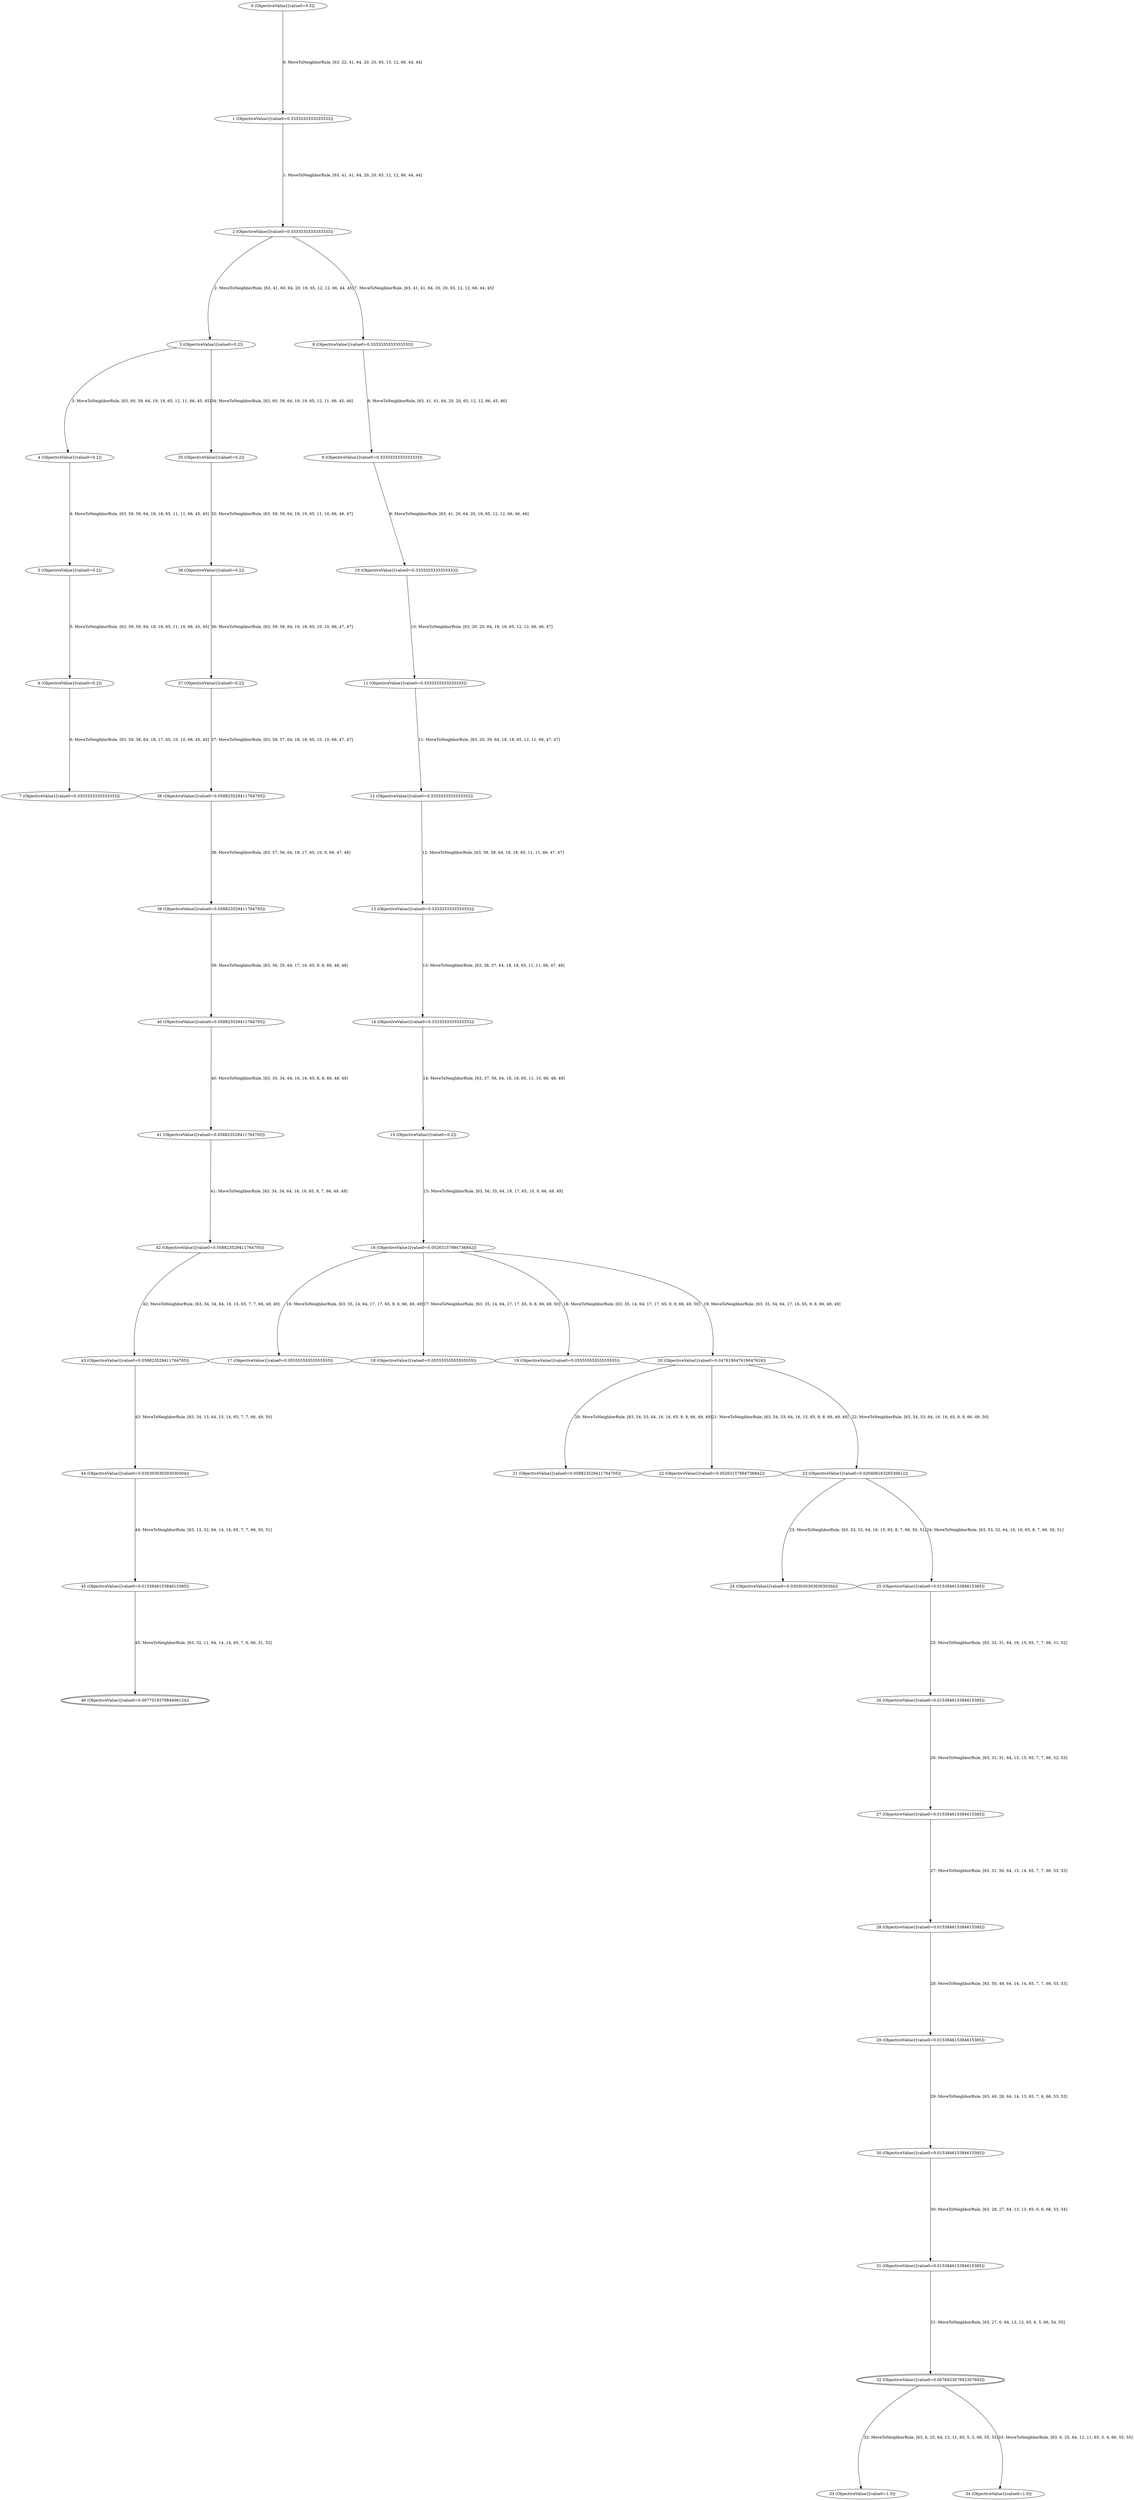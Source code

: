 digraph designSpace {
nodesep=0
ranksep=5
node[
	style=filled
	fillcolor=white
]
0 [label = "0 (ObjectiveValue1[value0=0.5])"
URL="./0.svg"]
1 [label = "1 (ObjectiveValue1[value0=0.3333333333333333])"
URL="./1.svg"]
0 -> 1 [label="0: MoveToNeighborRule, [63, 22, 41, 64, 20, 20, 65, 13, 12, 66, 44, 44]"]
2 [label = "2 (ObjectiveValue1[value0=0.3333333333333333])"
URL="./2.svg"]
1 -> 2 [label="1: MoveToNeighborRule, [63, 41, 41, 64, 20, 20, 65, 12, 12, 66, 44, 44]"]
3 [label = "3 (ObjectiveValue1[value0=0.2])"
URL="./3.svg"]
2 -> 3 [label="2: MoveToNeighborRule, [63, 41, 60, 64, 20, 19, 65, 12, 12, 66, 44, 45]"]
4 [label = "4 (ObjectiveValue1[value0=0.2])"
URL="./4.svg"]
3 -> 4 [label="3: MoveToNeighborRule, [63, 60, 59, 64, 19, 19, 65, 12, 11, 66, 45, 45]"]
5 [label = "5 (ObjectiveValue1[value0=0.2])"
URL="./5.svg"]
4 -> 5 [label="4: MoveToNeighborRule, [63, 59, 59, 64, 19, 18, 65, 11, 11, 66, 45, 45]"]
6 [label = "6 (ObjectiveValue1[value0=0.2])"
URL="./6.svg"]
5 -> 6 [label="5: MoveToNeighborRule, [63, 59, 59, 64, 18, 18, 65, 11, 10, 66, 45, 45]"]
7 [label = "7 (ObjectiveValue1[value0=0.3333333333333333])"
URL="./7.svg"]
6 -> 7 [label="6: MoveToNeighborRule, [63, 59, 38, 64, 18, 17, 65, 10, 10, 66, 45, 45]"]
8 [label = "8 (ObjectiveValue1[value0=0.3333333333333333])"
URL="./8.svg"]
2 -> 8 [label="7: MoveToNeighborRule, [63, 41, 41, 64, 20, 20, 65, 12, 12, 66, 44, 45]"]
9 [label = "9 (ObjectiveValue1[value0=0.3333333333333333])"
URL="./9.svg"]
8 -> 9 [label="8: MoveToNeighborRule, [63, 41, 41, 64, 20, 20, 65, 12, 12, 66, 45, 46]"]
10 [label = "10 (ObjectiveValue1[value0=0.3333333333333333])"
URL="./10.svg"]
9 -> 10 [label="9: MoveToNeighborRule, [63, 41, 20, 64, 20, 19, 65, 12, 12, 66, 46, 46]"]
11 [label = "11 (ObjectiveValue1[value0=0.3333333333333333])"
URL="./11.svg"]
10 -> 11 [label="10: MoveToNeighborRule, [63, 20, 20, 64, 19, 18, 65, 12, 12, 66, 46, 47]"]
12 [label = "12 (ObjectiveValue1[value0=0.3333333333333333])"
URL="./12.svg"]
11 -> 12 [label="11: MoveToNeighborRule, [63, 20, 39, 64, 18, 18, 65, 12, 11, 66, 47, 47]"]
13 [label = "13 (ObjectiveValue1[value0=0.3333333333333333])"
URL="./13.svg"]
12 -> 13 [label="12: MoveToNeighborRule, [63, 39, 38, 64, 18, 18, 65, 11, 11, 66, 47, 47]"]
14 [label = "14 (ObjectiveValue1[value0=0.3333333333333333])"
URL="./14.svg"]
13 -> 14 [label="13: MoveToNeighborRule, [63, 38, 37, 64, 18, 18, 65, 11, 11, 66, 47, 48]"]
15 [label = "15 (ObjectiveValue1[value0=0.2])"
URL="./15.svg"]
14 -> 15 [label="14: MoveToNeighborRule, [63, 37, 56, 64, 18, 18, 65, 11, 10, 66, 48, 49]"]
16 [label = "16 (ObjectiveValue1[value0=0.05263157894736842])"
URL="./16.svg"]
15 -> 16 [label="15: MoveToNeighborRule, [63, 56, 35, 64, 18, 17, 65, 10, 9, 66, 49, 49]"]
17 [label = "17 (ObjectiveValue1[value0=0.05555555555555555])"
URL="./17.svg"]
16 -> 17 [label="16: MoveToNeighborRule, [63, 35, 14, 64, 17, 17, 65, 9, 8, 66, 49, 49]"]
18 [label = "18 (ObjectiveValue1[value0=0.05555555555555555])"
URL="./18.svg"]
16 -> 18 [label="17: MoveToNeighborRule, [63, 35, 14, 64, 17, 17, 65, 9, 8, 66, 49, 50]"]
19 [label = "19 (ObjectiveValue1[value0=0.05555555555555555])"
URL="./19.svg"]
16 -> 19 [label="18: MoveToNeighborRule, [63, 35, 14, 64, 17, 17, 65, 9, 9, 66, 49, 50]"]
20 [label = "20 (ObjectiveValue1[value0=0.047619047619047616])"
URL="./20.svg"]
16 -> 20 [label="19: MoveToNeighborRule, [63, 35, 54, 64, 17, 16, 65, 9, 8, 66, 49, 49]"]
21 [label = "21 (ObjectiveValue1[value0=0.058823529411764705])"
URL="./21.svg"]
20 -> 21 [label="20: MoveToNeighborRule, [63, 54, 53, 64, 16, 16, 65, 8, 8, 66, 49, 49]"]
22 [label = "22 (ObjectiveValue1[value0=0.05263157894736842])"
URL="./22.svg"]
20 -> 22 [label="21: MoveToNeighborRule, [63, 54, 33, 64, 16, 15, 65, 8, 8, 66, 49, 49]"]
23 [label = "23 (ObjectiveValue1[value0=0.02040816326530612])"
URL="./23.svg"]
20 -> 23 [label="22: MoveToNeighborRule, [63, 54, 53, 64, 16, 16, 65, 8, 8, 66, 49, 50]"]
24 [label = "24 (ObjectiveValue1[value0=0.030303030303030304])"
URL="./24.svg"]
23 -> 24 [label="23: MoveToNeighborRule, [63, 53, 52, 64, 16, 15, 65, 8, 7, 66, 50, 51]"]
25 [label = "25 (ObjectiveValue1[value0=0.015384615384615385])"
URL="./25.svg"]
23 -> 25 [label="24: MoveToNeighborRule, [63, 53, 32, 64, 16, 16, 65, 8, 7, 66, 50, 51]"]
26 [label = "26 (ObjectiveValue1[value0=0.015384615384615385])"
URL="./26.svg"]
25 -> 26 [label="25: MoveToNeighborRule, [63, 32, 31, 64, 16, 15, 65, 7, 7, 66, 51, 52]"]
27 [label = "27 (ObjectiveValue1[value0=0.015384615384615385])"
URL="./27.svg"]
26 -> 27 [label="26: MoveToNeighborRule, [63, 31, 31, 64, 15, 15, 65, 7, 7, 66, 52, 53]"]
28 [label = "28 (ObjectiveValue1[value0=0.015384615384615385])"
URL="./28.svg"]
27 -> 28 [label="27: MoveToNeighborRule, [63, 31, 50, 64, 15, 14, 65, 7, 7, 66, 53, 53]"]
29 [label = "29 (ObjectiveValue1[value0=0.015384615384615385])"
URL="./29.svg"]
28 -> 29 [label="28: MoveToNeighborRule, [63, 50, 49, 64, 14, 14, 65, 7, 7, 66, 53, 53]"]
30 [label = "30 (ObjectiveValue1[value0=0.015384615384615385])"
URL="./30.svg"]
29 -> 30 [label="29: MoveToNeighborRule, [63, 49, 28, 64, 14, 13, 65, 7, 6, 66, 53, 53]"]
31 [label = "31 (ObjectiveValue1[value0=0.015384615384615385])"
URL="./31.svg"]
30 -> 31 [label="30: MoveToNeighborRule, [63, 28, 27, 64, 13, 13, 65, 6, 6, 66, 53, 54]"]
32 [label = "32 (ObjectiveValue1[value0=0.007692307692307693])"
URL="./32.svg"]
32 [peripheries = 2]
31 -> 32 [label="31: MoveToNeighborRule, [63, 27, 6, 64, 13, 12, 65, 6, 5, 66, 54, 55]"]
33 [label = "33 (ObjectiveValue1[value0=1.0])"
URL="./33.svg"]
32 -> 33 [label="32: MoveToNeighborRule, [63, 6, 25, 64, 12, 11, 65, 5, 5, 66, 55, 55]"]
34 [label = "34 (ObjectiveValue1[value0=1.0])"
URL="./34.svg"]
32 -> 34 [label="33: MoveToNeighborRule, [63, 6, 25, 64, 12, 11, 65, 5, 4, 66, 55, 55]"]
35 [label = "35 (ObjectiveValue1[value0=0.2])"
URL="./35.svg"]
3 -> 35 [label="34: MoveToNeighborRule, [63, 60, 59, 64, 19, 19, 65, 12, 11, 66, 45, 46]"]
36 [label = "36 (ObjectiveValue1[value0=0.2])"
URL="./36.svg"]
35 -> 36 [label="35: MoveToNeighborRule, [63, 59, 59, 64, 19, 19, 65, 11, 10, 66, 46, 47]"]
37 [label = "37 (ObjectiveValue1[value0=0.2])"
URL="./37.svg"]
36 -> 37 [label="36: MoveToNeighborRule, [63, 59, 58, 64, 19, 18, 65, 10, 10, 66, 47, 47]"]
38 [label = "38 (ObjectiveValue1[value0=0.058823529411764705])"
URL="./38.svg"]
37 -> 38 [label="37: MoveToNeighborRule, [63, 58, 57, 64, 18, 18, 65, 10, 10, 66, 47, 47]"]
39 [label = "39 (ObjectiveValue1[value0=0.058823529411764705])"
URL="./39.svg"]
38 -> 39 [label="38: MoveToNeighborRule, [63, 57, 56, 64, 18, 17, 65, 10, 9, 66, 47, 48]"]
40 [label = "40 (ObjectiveValue1[value0=0.058823529411764705])"
URL="./40.svg"]
39 -> 40 [label="39: MoveToNeighborRule, [63, 56, 35, 64, 17, 16, 65, 9, 8, 66, 48, 48]"]
41 [label = "41 (ObjectiveValue1[value0=0.058823529411764705])"
URL="./41.svg"]
40 -> 41 [label="40: MoveToNeighborRule, [63, 35, 34, 64, 16, 16, 65, 8, 8, 66, 48, 49]"]
42 [label = "42 (ObjectiveValue1[value0=0.058823529411764705])"
URL="./42.svg"]
41 -> 42 [label="41: MoveToNeighborRule, [63, 34, 34, 64, 16, 16, 65, 8, 7, 66, 49, 49]"]
43 [label = "43 (ObjectiveValue1[value0=0.058823529411764705])"
URL="./43.svg"]
42 -> 43 [label="42: MoveToNeighborRule, [63, 34, 34, 64, 16, 15, 65, 7, 7, 66, 49, 49]"]
44 [label = "44 (ObjectiveValue1[value0=0.030303030303030304])"
URL="./44.svg"]
43 -> 44 [label="43: MoveToNeighborRule, [63, 34, 13, 64, 15, 14, 65, 7, 7, 66, 49, 50]"]
45 [label = "45 (ObjectiveValue1[value0=0.015384615384615385])"
URL="./45.svg"]
44 -> 45 [label="44: MoveToNeighborRule, [63, 13, 32, 64, 14, 14, 65, 7, 7, 66, 50, 51]"]
46 [label = "46 (ObjectiveValue1[value0=0.007751937984496124])"
URL="./46.svg"]
46 [peripheries = 2]
45 -> 46 [label="45: MoveToNeighborRule, [63, 32, 11, 64, 14, 14, 65, 7, 6, 66, 51, 52]"]
}